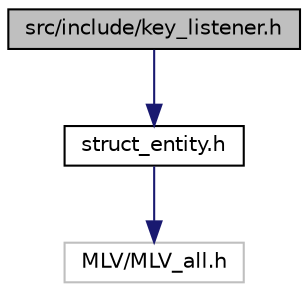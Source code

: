 digraph "src/include/key_listener.h"
{
 // LATEX_PDF_SIZE
  edge [fontname="Helvetica",fontsize="10",labelfontname="Helvetica",labelfontsize="10"];
  node [fontname="Helvetica",fontsize="10",shape=record];
  Node1 [label="src/include/key_listener.h",height=0.2,width=0.4,color="black", fillcolor="grey75", style="filled", fontcolor="black",tooltip=" "];
  Node1 -> Node2 [color="midnightblue",fontsize="10",style="solid",fontname="Helvetica"];
  Node2 [label="struct_entity.h",height=0.2,width=0.4,color="black", fillcolor="white", style="filled",URL="$struct__entity_8h.html",tooltip="contains all the structure of the game"];
  Node2 -> Node3 [color="midnightblue",fontsize="10",style="solid",fontname="Helvetica"];
  Node3 [label="MLV/MLV_all.h",height=0.2,width=0.4,color="grey75", fillcolor="white", style="filled",tooltip=" "];
}
